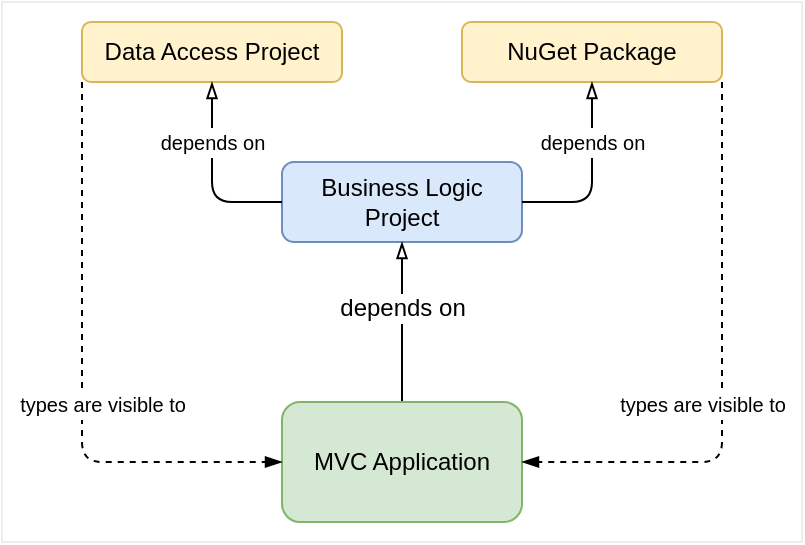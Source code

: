 <mxfile version="12.4.2" type="device" pages="1"><diagram id="ALxYpDZOTK6Ud_dPW5Bf" name="Page-1"><mxGraphModel dx="510" dy="396" grid="1" gridSize="10" guides="1" tooltips="1" connect="1" arrows="1" fold="1" page="1" pageScale="1" pageWidth="583" pageHeight="827" math="0" shadow="0"><root><mxCell id="0"/><mxCell id="1" parent="0"/><mxCell id="-7MEhkX5KyjQuuzfzZxq-1" value="" style="rounded=0;whiteSpace=wrap;html=1;fillColor=none;glass=0;movable=0;resizable=0;rotatable=0;deletable=0;editable=0;connectable=0;strokeColor=#eeeeee;" vertex="1" parent="1"><mxGeometry x="40" y="110" width="400" height="270" as="geometry"/></mxCell><mxCell id="ccCz27gy5TuVP4JHDOuP-8" value="Data Access Project" style="rounded=1;whiteSpace=wrap;html=1;fillColor=#fff2cc;strokeColor=#d6b656;movable=1;resizable=1;rotatable=1;deletable=1;editable=1;connectable=1;" parent="1" vertex="1"><mxGeometry x="80" y="120" width="130" height="30" as="geometry"/></mxCell><mxCell id="ccCz27gy5TuVP4JHDOuP-9" value="NuGet Package" style="rounded=1;whiteSpace=wrap;html=1;fillColor=#fff2cc;strokeColor=#d6b656;movable=1;resizable=1;rotatable=1;deletable=1;editable=1;connectable=1;" parent="1" vertex="1"><mxGeometry x="270" y="120" width="130" height="30" as="geometry"/></mxCell><mxCell id="ccCz27gy5TuVP4JHDOuP-10" value="Business Logic&lt;br&gt;Project" style="rounded=1;whiteSpace=wrap;html=1;fillColor=#dae8fc;strokeColor=#6c8ebf;movable=1;resizable=1;rotatable=1;deletable=1;editable=1;connectable=1;" parent="1" vertex="1"><mxGeometry x="180" y="190" width="120" height="40" as="geometry"/></mxCell><mxCell id="ccCz27gy5TuVP4JHDOuP-12" value="" style="edgeStyle=orthogonalEdgeStyle;orthogonalLoop=1;jettySize=auto;html=1;strokeColor=#000000;endArrow=blockThin;endFill=0;rounded=1;movable=1;resizable=1;rotatable=1;deletable=1;editable=1;connectable=1;" parent="1" source="ccCz27gy5TuVP4JHDOuP-11" target="ccCz27gy5TuVP4JHDOuP-10" edge="1"><mxGeometry relative="1" as="geometry"/></mxCell><mxCell id="ccCz27gy5TuVP4JHDOuP-23" value="depends on" style="text;html=1;align=center;verticalAlign=middle;resizable=1;points=[];;labelBackgroundColor=#ffffff;movable=1;rotatable=1;deletable=1;editable=1;connectable=1;" parent="ccCz27gy5TuVP4JHDOuP-12" vertex="1" connectable="0"><mxGeometry x="0.702" relative="1" as="geometry"><mxPoint y="20.86" as="offset"/></mxGeometry></mxCell><mxCell id="ccCz27gy5TuVP4JHDOuP-11" value="MVC Application" style="rounded=1;whiteSpace=wrap;html=1;fillColor=#d5e8d4;strokeColor=#82b366;movable=1;resizable=1;rotatable=1;deletable=1;editable=1;connectable=1;" parent="1" vertex="1"><mxGeometry x="180" y="310" width="120" height="60" as="geometry"/></mxCell><mxCell id="ccCz27gy5TuVP4JHDOuP-20" value="" style="edgeStyle=orthogonalEdgeStyle;orthogonalLoop=1;jettySize=auto;html=1;strokeColor=#000000;endArrow=blockThin;endFill=0;rounded=1;exitX=0;exitY=0.5;exitDx=0;exitDy=0;entryX=0.5;entryY=1;entryDx=0;entryDy=0;movable=1;resizable=1;rotatable=1;deletable=1;editable=1;connectable=1;" parent="1" source="ccCz27gy5TuVP4JHDOuP-10" target="ccCz27gy5TuVP4JHDOuP-8" edge="1"><mxGeometry relative="1" as="geometry"><mxPoint x="310.2" y="230.2" as="sourcePoint"/><mxPoint x="330.2" y="170" as="targetPoint"/></mxGeometry></mxCell><mxCell id="ccCz27gy5TuVP4JHDOuP-21" value="&lt;font style=&quot;font-size: 10px&quot;&gt;depends on&lt;/font&gt;" style="text;html=1;align=center;verticalAlign=middle;resizable=1;points=[];;labelBackgroundColor=#ffffff;movable=1;rotatable=1;deletable=1;editable=1;connectable=1;" parent="ccCz27gy5TuVP4JHDOuP-20" vertex="1" connectable="0"><mxGeometry x="0.38" relative="1" as="geometry"><mxPoint as="offset"/></mxGeometry></mxCell><mxCell id="ccCz27gy5TuVP4JHDOuP-24" value="" style="edgeStyle=orthogonalEdgeStyle;orthogonalLoop=1;jettySize=auto;html=1;strokeColor=#000000;endArrow=blockThin;endFill=1;rounded=1;entryX=0;entryY=0.5;entryDx=0;entryDy=0;exitX=0;exitY=1;exitDx=0;exitDy=0;dashed=1;movable=1;resizable=1;rotatable=1;deletable=1;editable=1;connectable=1;" parent="1" source="ccCz27gy5TuVP4JHDOuP-8" target="ccCz27gy5TuVP4JHDOuP-11" edge="1"><mxGeometry relative="1" as="geometry"><mxPoint x="90" y="180" as="sourcePoint"/><mxPoint x="150.143" y="170.143" as="targetPoint"/></mxGeometry></mxCell><mxCell id="ccCz27gy5TuVP4JHDOuP-25" value="&lt;span style=&quot;font-size: 10px&quot;&gt;types are visible to&lt;/span&gt;" style="text;html=1;align=center;verticalAlign=middle;resizable=1;points=[];;labelBackgroundColor=#ffffff;movable=1;rotatable=1;deletable=1;editable=1;connectable=1;" parent="ccCz27gy5TuVP4JHDOuP-24" vertex="1" connectable="0"><mxGeometry x="0.38" relative="1" as="geometry"><mxPoint y="-29" as="offset"/></mxGeometry></mxCell><mxCell id="ccCz27gy5TuVP4JHDOuP-26" value="" style="edgeStyle=orthogonalEdgeStyle;orthogonalLoop=1;jettySize=auto;html=1;strokeColor=#000000;endArrow=blockThin;endFill=1;rounded=1;entryX=1;entryY=0.5;entryDx=0;entryDy=0;exitX=1;exitY=1;exitDx=0;exitDy=0;dashed=1;movable=1;resizable=1;rotatable=1;deletable=1;editable=1;connectable=1;" parent="1" source="ccCz27gy5TuVP4JHDOuP-9" target="ccCz27gy5TuVP4JHDOuP-11" edge="1"><mxGeometry relative="1" as="geometry"><mxPoint x="90.143" y="170.143" as="sourcePoint"/><mxPoint x="190.143" y="330.143" as="targetPoint"/></mxGeometry></mxCell><mxCell id="ccCz27gy5TuVP4JHDOuP-27" value="&lt;span style=&quot;font-size: 10px&quot;&gt;types are visible to&lt;/span&gt;" style="text;html=1;align=center;verticalAlign=middle;resizable=1;points=[];;labelBackgroundColor=#ffffff;movable=1;rotatable=1;deletable=1;editable=1;connectable=1;" parent="ccCz27gy5TuVP4JHDOuP-26" vertex="1" connectable="0"><mxGeometry x="0.38" relative="1" as="geometry"><mxPoint y="-29" as="offset"/></mxGeometry></mxCell><mxCell id="-7MEhkX5KyjQuuzfzZxq-2" value="" style="edgeStyle=orthogonalEdgeStyle;orthogonalLoop=1;jettySize=auto;html=1;strokeColor=#000000;endArrow=blockThin;endFill=0;rounded=1;exitX=1;exitY=0.5;exitDx=0;exitDy=0;entryX=0.5;entryY=1;entryDx=0;entryDy=0;movable=1;resizable=1;rotatable=1;deletable=1;editable=1;connectable=1;" edge="1" parent="1" source="ccCz27gy5TuVP4JHDOuP-10" target="ccCz27gy5TuVP4JHDOuP-9"><mxGeometry relative="1" as="geometry"><mxPoint x="190" y="220.19" as="sourcePoint"/><mxPoint x="155.238" y="160.19" as="targetPoint"/></mxGeometry></mxCell><mxCell id="-7MEhkX5KyjQuuzfzZxq-3" value="&lt;font style=&quot;font-size: 10px&quot;&gt;depends on&lt;/font&gt;" style="text;html=1;align=center;verticalAlign=middle;resizable=1;points=[];;labelBackgroundColor=#ffffff;movable=1;rotatable=1;deletable=1;editable=1;connectable=1;" vertex="1" connectable="0" parent="-7MEhkX5KyjQuuzfzZxq-2"><mxGeometry x="0.38" relative="1" as="geometry"><mxPoint as="offset"/></mxGeometry></mxCell></root></mxGraphModel></diagram></mxfile>